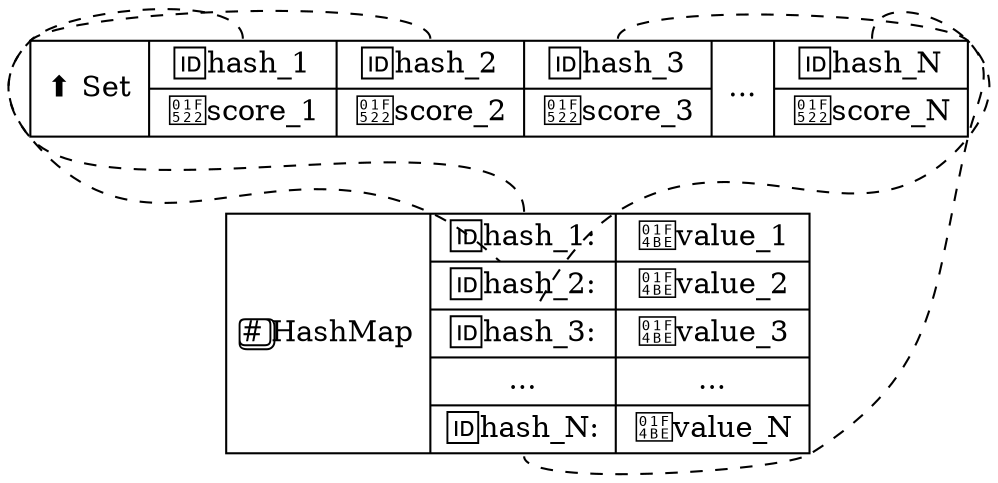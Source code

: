 digraph data_structure {
    graph [
        rankdir = "TB"
    ];
    node [
        shape = "record"
    ];
    edge [
        dir="none" style="dashed"
    ];

    "node0" [
        label = "⬆️ Set | { <f1> 🆔 hash_1 | 🔢 score_1 } | { <f2> 🆔 hash_2 | 🔢 score_2 } | { <f3> 🆔 hash_3 | 🔢 score_3 } |... | { <fN> 🆔 hash_N | 🔢 score_N}"
    ];

    "node1" [
        label = "#️⃣ HashMap | {<f1> 🆔 hash_1: | <f2> 🆔 hash_2: | <f3> 🆔 hash_3: | ... | <fN> 🆔 hash_N:} | { 💾 value_1 | 💾 value_2 | 💾 value_3 | ... | 💾 value_N}"
    ];

    "node0":f1 -> "node1":f1;
    "node0":f2 -> "node1":f2;
    "node0":f3 -> "node1":f3;
    "node0":fN -> "node1":fN;
}
